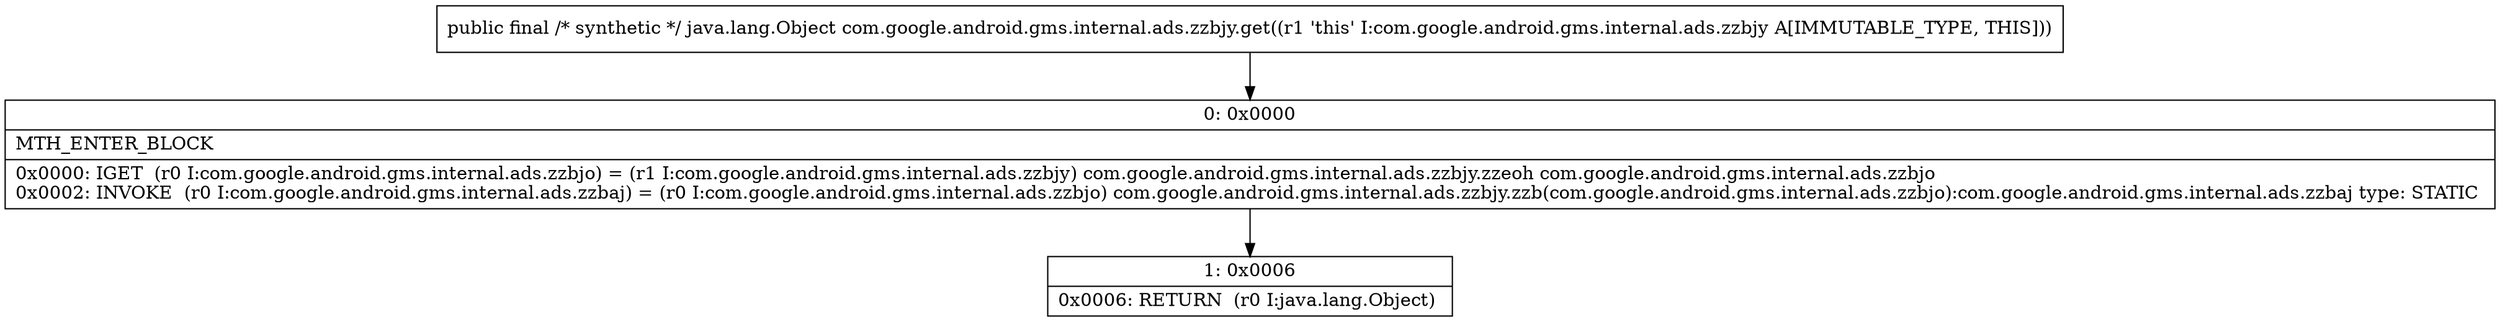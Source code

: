 digraph "CFG forcom.google.android.gms.internal.ads.zzbjy.get()Ljava\/lang\/Object;" {
Node_0 [shape=record,label="{0\:\ 0x0000|MTH_ENTER_BLOCK\l|0x0000: IGET  (r0 I:com.google.android.gms.internal.ads.zzbjo) = (r1 I:com.google.android.gms.internal.ads.zzbjy) com.google.android.gms.internal.ads.zzbjy.zzeoh com.google.android.gms.internal.ads.zzbjo \l0x0002: INVOKE  (r0 I:com.google.android.gms.internal.ads.zzbaj) = (r0 I:com.google.android.gms.internal.ads.zzbjo) com.google.android.gms.internal.ads.zzbjy.zzb(com.google.android.gms.internal.ads.zzbjo):com.google.android.gms.internal.ads.zzbaj type: STATIC \l}"];
Node_1 [shape=record,label="{1\:\ 0x0006|0x0006: RETURN  (r0 I:java.lang.Object) \l}"];
MethodNode[shape=record,label="{public final \/* synthetic *\/ java.lang.Object com.google.android.gms.internal.ads.zzbjy.get((r1 'this' I:com.google.android.gms.internal.ads.zzbjy A[IMMUTABLE_TYPE, THIS])) }"];
MethodNode -> Node_0;
Node_0 -> Node_1;
}

